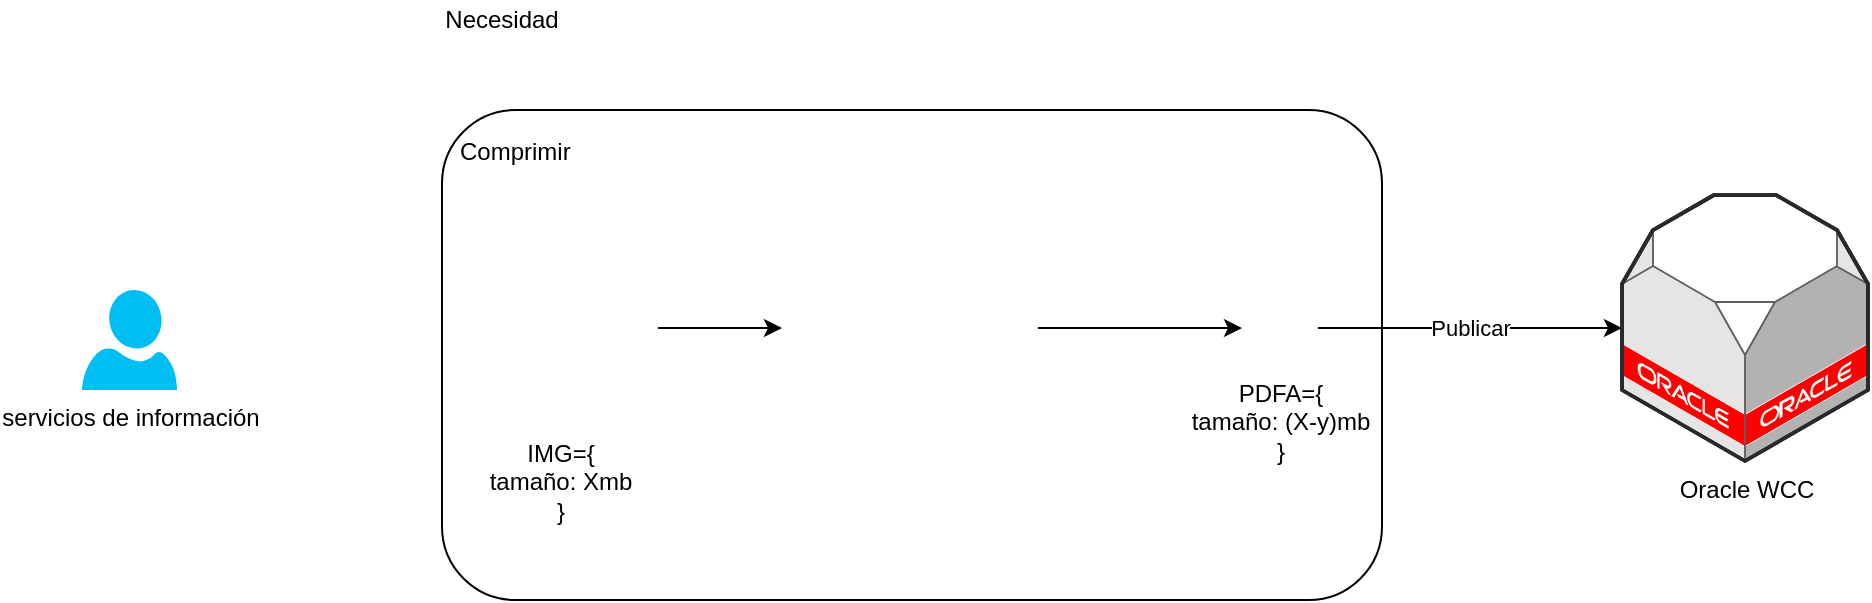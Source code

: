 <mxfile version="12.2.4" type="github" pages="1">
  <diagram id="e2JxcQoUcObaSHU3J7rH" name="Page-1">
    <mxGraphModel dx="1695" dy="401" grid="1" gridSize="10" guides="1" tooltips="1" connect="1" arrows="1" fold="1" page="1" pageScale="1" pageWidth="827" pageHeight="1169" math="0" shadow="0">
      <root>
        <mxCell id="0"/>
        <mxCell id="1" parent="0"/>
        <mxCell id="j9nQY68hJNZJPsO3J41X-11" value="Comprimir" style="rounded=1;whiteSpace=wrap;html=1;verticalAlign=top;align=left;spacing=9;" vertex="1" parent="1">
          <mxGeometry x="20" y="65" width="470" height="245" as="geometry"/>
        </mxCell>
        <mxCell id="DveL6Qa_2de0kUzdGoFX-8" value="Oracle WCC" style="verticalLabelPosition=bottom;html=1;verticalAlign=top;strokeWidth=1;align=center;outlineConnect=0;dashed=0;outlineConnect=0;shape=mxgraph.aws3d.oracleDbServer;fillColor=#ffffff;strokeColor=#5E5E5E;aspect=fixed;" parent="1" vertex="1">
          <mxGeometry x="610" y="107.5" width="123" height="133" as="geometry"/>
        </mxCell>
        <mxCell id="j9nQY68hJNZJPsO3J41X-3" style="edgeStyle=orthogonalEdgeStyle;rounded=0;orthogonalLoop=1;jettySize=auto;html=1;entryX=0;entryY=0.5;entryDx=0;entryDy=0;" edge="1" parent="1" source="DveL6Qa_2de0kUzdGoFX-16" target="j9nQY68hJNZJPsO3J41X-2">
          <mxGeometry relative="1" as="geometry"/>
        </mxCell>
        <mxCell id="DveL6Qa_2de0kUzdGoFX-16" value="IMG={&lt;br&gt;tamaño: Xmb&lt;br&gt;}" style="shape=image;html=1;verticalAlign=top;verticalLabelPosition=bottom;labelBackgroundColor=#ffffff;imageAspect=0;aspect=fixed;image=https://cdn4.iconfinder.com/data/icons/small-n-flat/24/image-128.png" parent="1" vertex="1">
          <mxGeometry x="30" y="125" width="98" height="98" as="geometry"/>
        </mxCell>
        <mxCell id="j9nQY68hJNZJPsO3J41X-12" value="Publicar" style="edgeStyle=orthogonalEdgeStyle;rounded=0;orthogonalLoop=1;jettySize=auto;html=1;" edge="1" parent="1" source="j9nQY68hJNZJPsO3J41X-6" target="DveL6Qa_2de0kUzdGoFX-8">
          <mxGeometry relative="1" as="geometry"/>
        </mxCell>
        <mxCell id="j9nQY68hJNZJPsO3J41X-6" value="PDFA={&lt;br&gt;tamaño: (X-y)mb&lt;br&gt;}" style="shape=image;html=1;verticalAlign=top;verticalLabelPosition=bottom;labelBackgroundColor=#ffffff;imageAspect=0;aspect=fixed;image=https://cdn4.iconfinder.com/data/icons/small-n-flat/24/image-128.png" vertex="1" parent="1">
          <mxGeometry x="420" y="155" width="38" height="38" as="geometry"/>
        </mxCell>
        <mxCell id="j9nQY68hJNZJPsO3J41X-5" style="edgeStyle=orthogonalEdgeStyle;rounded=0;orthogonalLoop=1;jettySize=auto;html=1;" edge="1" parent="1" source="j9nQY68hJNZJPsO3J41X-2" target="j9nQY68hJNZJPsO3J41X-6">
          <mxGeometry relative="1" as="geometry">
            <mxPoint x="430" y="174" as="targetPoint"/>
          </mxGeometry>
        </mxCell>
        <mxCell id="j9nQY68hJNZJPsO3J41X-2" value="" style="shape=image;html=1;verticalAlign=top;verticalLabelPosition=bottom;labelBackgroundColor=#ffffff;imageAspect=0;aspect=fixed;image=https://cdn4.iconfinder.com/data/icons/STROKE/multimedia/png/128/video_compress.png" vertex="1" parent="1">
          <mxGeometry x="190" y="110" width="128" height="128" as="geometry"/>
        </mxCell>
        <mxCell id="j9nQY68hJNZJPsO3J41X-17" value="Necesidad" style="text;html=1;strokeColor=none;fillColor=none;align=center;verticalAlign=middle;whiteSpace=wrap;rounded=0;" vertex="1" parent="1">
          <mxGeometry x="30" y="10" width="40" height="20" as="geometry"/>
        </mxCell>
        <mxCell id="j9nQY68hJNZJPsO3J41X-18" value="servicios de información" style="verticalLabelPosition=bottom;html=1;verticalAlign=top;align=center;strokeColor=none;fillColor=#00BEF2;shape=mxgraph.azure.user;" vertex="1" parent="1">
          <mxGeometry x="-160" y="155" width="47.5" height="50" as="geometry"/>
        </mxCell>
      </root>
    </mxGraphModel>
  </diagram>
</mxfile>
